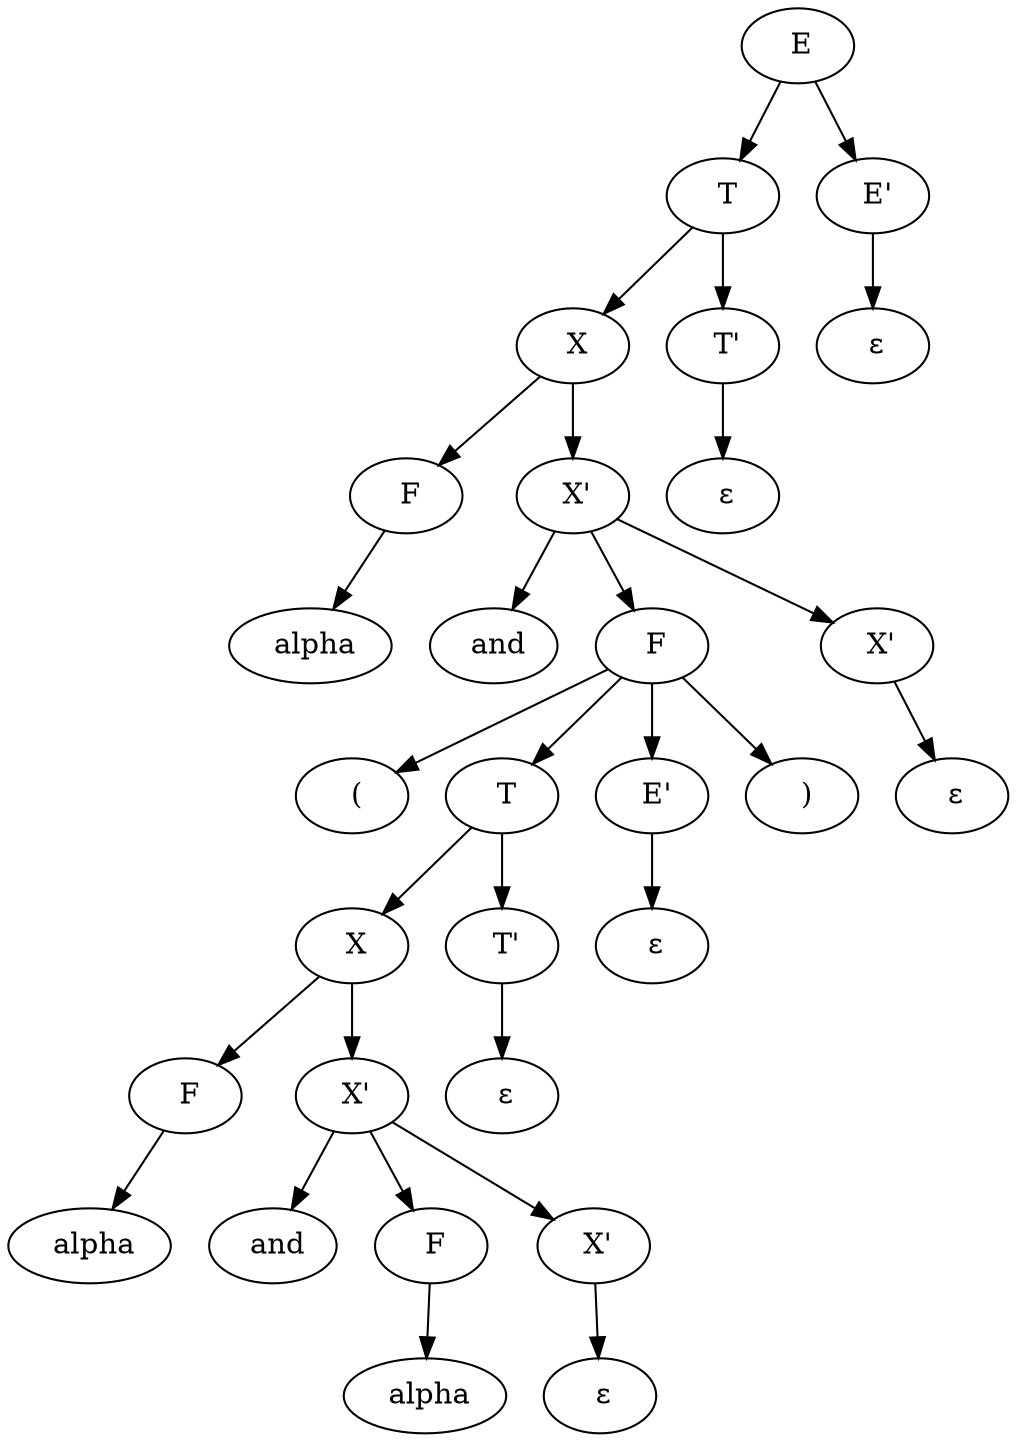 digraph res{0 [label = " E"]
0->1;
1 [label = " T"]
1->2;
2 [label = " X"]
2->3;
3 [label = " F"]
3->4;
4 [label = " alpha"]
2->5;
5 [label = " X'"]
5->6;
6 [label = " and"]
5->7;
7 [label = " F"]
7->8;
8 [label = " ("]
7->9;
9 [label = " T"]
9->10;
10 [label = " X"]
10->11;
11 [label = " F"]
11->12;
12 [label = " alpha"]
10->13;
13 [label = " X'"]
13->14;
14 [label = " and"]
13->15;
15 [label = " F"]
15->16;
16 [label = " alpha"]
13->17;
17 [label = " X'"]
17->18;
18 [label = " ε"]
9->19;
19 [label = " T'"]
19->20;
20 [label = " ε"]
7->21;
21 [label = " E'"]
21->22;
22 [label = " ε"]
7->23;
23 [label = " )"]
5->24;
24 [label = " X'"]
24->25;
25 [label = " ε"]
1->26;
26 [label = " T'"]
26->27;
27 [label = " ε"]
0->28;
28 [label = " E'"]
28->29;
29 [label = " ε"]
}